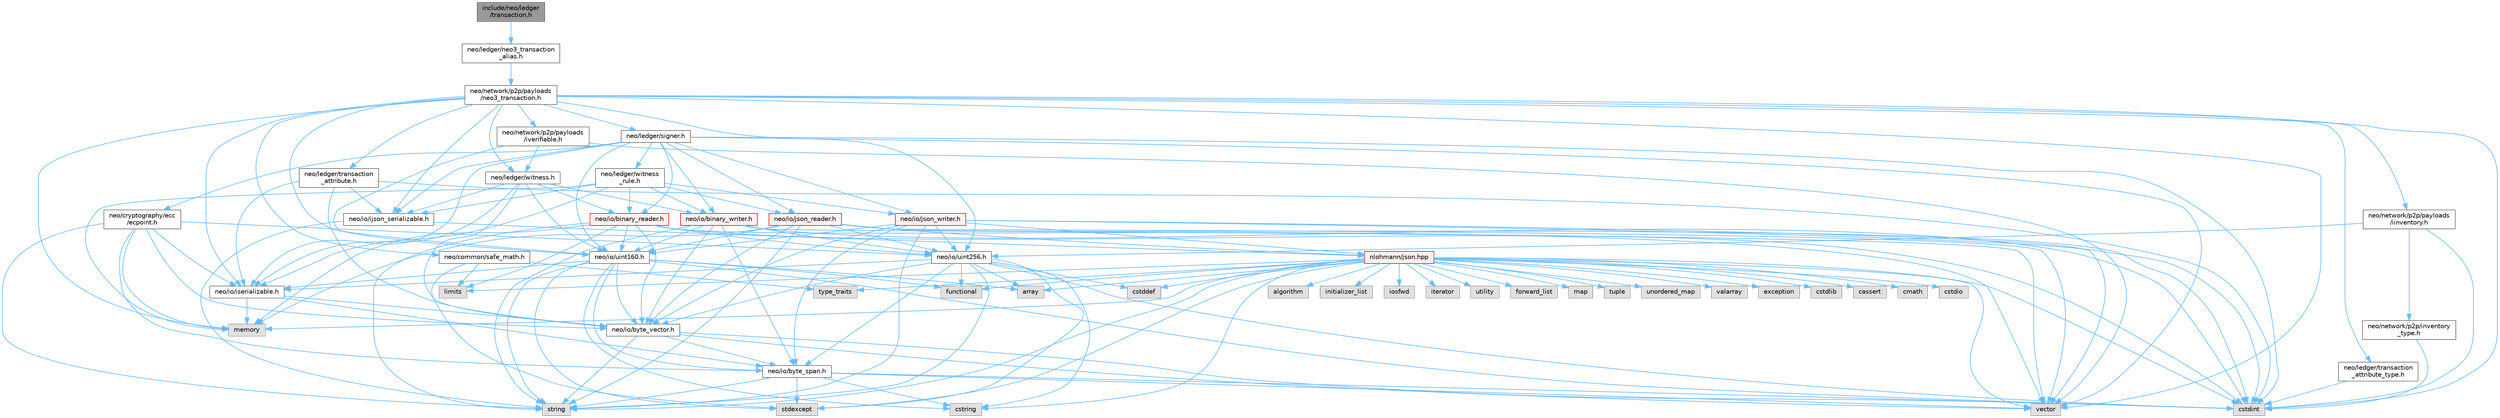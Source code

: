 digraph "include/neo/ledger/transaction.h"
{
 // LATEX_PDF_SIZE
  bgcolor="transparent";
  edge [fontname=Helvetica,fontsize=10,labelfontname=Helvetica,labelfontsize=10];
  node [fontname=Helvetica,fontsize=10,shape=box,height=0.2,width=0.4];
  Node1 [id="Node000001",label="include/neo/ledger\l/transaction.h",height=0.2,width=0.4,color="gray40", fillcolor="grey60", style="filled", fontcolor="black",tooltip=" "];
  Node1 -> Node2 [id="edge1_Node000001_Node000002",color="steelblue1",style="solid",tooltip=" "];
  Node2 [id="Node000002",label="neo/ledger/neo3_transaction\l_alias.h",height=0.2,width=0.4,color="grey40", fillcolor="white", style="filled",URL="$neo3__transaction__alias_8h.html",tooltip=" "];
  Node2 -> Node3 [id="edge2_Node000002_Node000003",color="steelblue1",style="solid",tooltip=" "];
  Node3 [id="Node000003",label="neo/network/p2p/payloads\l/neo3_transaction.h",height=0.2,width=0.4,color="grey40", fillcolor="white", style="filled",URL="$neo3__transaction_8h.html",tooltip=" "];
  Node3 -> Node4 [id="edge3_Node000003_Node000004",color="steelblue1",style="solid",tooltip=" "];
  Node4 [id="Node000004",label="neo/common/safe_math.h",height=0.2,width=0.4,color="grey40", fillcolor="white", style="filled",URL="$safe__math_8h.html",tooltip=" "];
  Node4 -> Node5 [id="edge4_Node000004_Node000005",color="steelblue1",style="solid",tooltip=" "];
  Node5 [id="Node000005",label="limits",height=0.2,width=0.4,color="grey60", fillcolor="#E0E0E0", style="filled",tooltip=" "];
  Node4 -> Node6 [id="edge5_Node000004_Node000006",color="steelblue1",style="solid",tooltip=" "];
  Node6 [id="Node000006",label="stdexcept",height=0.2,width=0.4,color="grey60", fillcolor="#E0E0E0", style="filled",tooltip=" "];
  Node4 -> Node7 [id="edge6_Node000004_Node000007",color="steelblue1",style="solid",tooltip=" "];
  Node7 [id="Node000007",label="type_traits",height=0.2,width=0.4,color="grey60", fillcolor="#E0E0E0", style="filled",tooltip=" "];
  Node3 -> Node8 [id="edge7_Node000003_Node000008",color="steelblue1",style="solid",tooltip=" "];
  Node8 [id="Node000008",label="neo/io/ijson_serializable.h",height=0.2,width=0.4,color="grey40", fillcolor="white", style="filled",URL="$ijson__serializable_8h.html",tooltip=" "];
  Node8 -> Node9 [id="edge8_Node000008_Node000009",color="steelblue1",style="solid",tooltip=" "];
  Node9 [id="Node000009",label="nlohmann/json.hpp",height=0.2,width=0.4,color="red", fillcolor="#FFF0F0", style="filled",URL="$json_8hpp.html",tooltip=" "];
  Node9 -> Node10 [id="edge9_Node000009_Node000010",color="steelblue1",style="solid",tooltip=" "];
  Node10 [id="Node000010",label="algorithm",height=0.2,width=0.4,color="grey60", fillcolor="#E0E0E0", style="filled",tooltip=" "];
  Node9 -> Node11 [id="edge10_Node000009_Node000011",color="steelblue1",style="solid",tooltip=" "];
  Node11 [id="Node000011",label="cstddef",height=0.2,width=0.4,color="grey60", fillcolor="#E0E0E0", style="filled",tooltip=" "];
  Node9 -> Node12 [id="edge11_Node000009_Node000012",color="steelblue1",style="solid",tooltip=" "];
  Node12 [id="Node000012",label="functional",height=0.2,width=0.4,color="grey60", fillcolor="#E0E0E0", style="filled",tooltip=" "];
  Node9 -> Node13 [id="edge12_Node000009_Node000013",color="steelblue1",style="solid",tooltip=" "];
  Node13 [id="Node000013",label="initializer_list",height=0.2,width=0.4,color="grey60", fillcolor="#E0E0E0", style="filled",tooltip=" "];
  Node9 -> Node14 [id="edge13_Node000009_Node000014",color="steelblue1",style="solid",tooltip=" "];
  Node14 [id="Node000014",label="iosfwd",height=0.2,width=0.4,color="grey60", fillcolor="#E0E0E0", style="filled",tooltip=" "];
  Node9 -> Node15 [id="edge14_Node000009_Node000015",color="steelblue1",style="solid",tooltip=" "];
  Node15 [id="Node000015",label="iterator",height=0.2,width=0.4,color="grey60", fillcolor="#E0E0E0", style="filled",tooltip=" "];
  Node9 -> Node16 [id="edge15_Node000009_Node000016",color="steelblue1",style="solid",tooltip=" "];
  Node16 [id="Node000016",label="memory",height=0.2,width=0.4,color="grey60", fillcolor="#E0E0E0", style="filled",tooltip=" "];
  Node9 -> Node17 [id="edge16_Node000009_Node000017",color="steelblue1",style="solid",tooltip=" "];
  Node17 [id="Node000017",label="string",height=0.2,width=0.4,color="grey60", fillcolor="#E0E0E0", style="filled",tooltip=" "];
  Node9 -> Node18 [id="edge17_Node000009_Node000018",color="steelblue1",style="solid",tooltip=" "];
  Node18 [id="Node000018",label="utility",height=0.2,width=0.4,color="grey60", fillcolor="#E0E0E0", style="filled",tooltip=" "];
  Node9 -> Node19 [id="edge18_Node000009_Node000019",color="steelblue1",style="solid",tooltip=" "];
  Node19 [id="Node000019",label="vector",height=0.2,width=0.4,color="grey60", fillcolor="#E0E0E0", style="filled",tooltip=" "];
  Node9 -> Node20 [id="edge19_Node000009_Node000020",color="steelblue1",style="solid",tooltip=" "];
  Node20 [id="Node000020",label="array",height=0.2,width=0.4,color="grey60", fillcolor="#E0E0E0", style="filled",tooltip=" "];
  Node9 -> Node21 [id="edge20_Node000009_Node000021",color="steelblue1",style="solid",tooltip=" "];
  Node21 [id="Node000021",label="forward_list",height=0.2,width=0.4,color="grey60", fillcolor="#E0E0E0", style="filled",tooltip=" "];
  Node9 -> Node22 [id="edge21_Node000009_Node000022",color="steelblue1",style="solid",tooltip=" "];
  Node22 [id="Node000022",label="map",height=0.2,width=0.4,color="grey60", fillcolor="#E0E0E0", style="filled",tooltip=" "];
  Node9 -> Node23 [id="edge22_Node000009_Node000023",color="steelblue1",style="solid",tooltip=" "];
  Node23 [id="Node000023",label="tuple",height=0.2,width=0.4,color="grey60", fillcolor="#E0E0E0", style="filled",tooltip=" "];
  Node9 -> Node7 [id="edge23_Node000009_Node000007",color="steelblue1",style="solid",tooltip=" "];
  Node9 -> Node24 [id="edge24_Node000009_Node000024",color="steelblue1",style="solid",tooltip=" "];
  Node24 [id="Node000024",label="unordered_map",height=0.2,width=0.4,color="grey60", fillcolor="#E0E0E0", style="filled",tooltip=" "];
  Node9 -> Node25 [id="edge25_Node000009_Node000025",color="steelblue1",style="solid",tooltip=" "];
  Node25 [id="Node000025",label="valarray",height=0.2,width=0.4,color="grey60", fillcolor="#E0E0E0", style="filled",tooltip=" "];
  Node9 -> Node26 [id="edge26_Node000009_Node000026",color="steelblue1",style="solid",tooltip=" "];
  Node26 [id="Node000026",label="exception",height=0.2,width=0.4,color="grey60", fillcolor="#E0E0E0", style="filled",tooltip=" "];
  Node9 -> Node6 [id="edge27_Node000009_Node000006",color="steelblue1",style="solid",tooltip=" "];
  Node9 -> Node27 [id="edge28_Node000009_Node000027",color="steelblue1",style="solid",tooltip=" "];
  Node27 [id="Node000027",label="cstdint",height=0.2,width=0.4,color="grey60", fillcolor="#E0E0E0", style="filled",tooltip=" "];
  Node9 -> Node28 [id="edge29_Node000009_Node000028",color="steelblue1",style="solid",tooltip=" "];
  Node28 [id="Node000028",label="cstdlib",height=0.2,width=0.4,color="grey60", fillcolor="#E0E0E0", style="filled",tooltip=" "];
  Node9 -> Node29 [id="edge30_Node000009_Node000029",color="steelblue1",style="solid",tooltip=" "];
  Node29 [id="Node000029",label="cassert",height=0.2,width=0.4,color="grey60", fillcolor="#E0E0E0", style="filled",tooltip=" "];
  Node9 -> Node5 [id="edge31_Node000009_Node000005",color="steelblue1",style="solid",tooltip=" "];
  Node9 -> Node30 [id="edge32_Node000009_Node000030",color="steelblue1",style="solid",tooltip=" "];
  Node30 [id="Node000030",label="cstring",height=0.2,width=0.4,color="grey60", fillcolor="#E0E0E0", style="filled",tooltip=" "];
  Node9 -> Node31 [id="edge33_Node000009_Node000031",color="steelblue1",style="solid",tooltip=" "];
  Node31 [id="Node000031",label="cmath",height=0.2,width=0.4,color="grey60", fillcolor="#E0E0E0", style="filled",tooltip=" "];
  Node9 -> Node32 [id="edge34_Node000009_Node000032",color="steelblue1",style="solid",tooltip=" "];
  Node32 [id="Node000032",label="cstdio",height=0.2,width=0.4,color="grey60", fillcolor="#E0E0E0", style="filled",tooltip=" "];
  Node8 -> Node17 [id="edge35_Node000008_Node000017",color="steelblue1",style="solid",tooltip=" "];
  Node3 -> Node41 [id="edge36_Node000003_Node000041",color="steelblue1",style="solid",tooltip=" "];
  Node41 [id="Node000041",label="neo/io/iserializable.h",height=0.2,width=0.4,color="grey40", fillcolor="white", style="filled",URL="$iserializable_8h.html",tooltip=" "];
  Node41 -> Node42 [id="edge37_Node000041_Node000042",color="steelblue1",style="solid",tooltip=" "];
  Node42 [id="Node000042",label="neo/io/byte_span.h",height=0.2,width=0.4,color="grey40", fillcolor="white", style="filled",URL="$io_2byte__span_8h.html",tooltip=" "];
  Node42 -> Node27 [id="edge38_Node000042_Node000027",color="steelblue1",style="solid",tooltip=" "];
  Node42 -> Node30 [id="edge39_Node000042_Node000030",color="steelblue1",style="solid",tooltip=" "];
  Node42 -> Node6 [id="edge40_Node000042_Node000006",color="steelblue1",style="solid",tooltip=" "];
  Node42 -> Node17 [id="edge41_Node000042_Node000017",color="steelblue1",style="solid",tooltip=" "];
  Node42 -> Node19 [id="edge42_Node000042_Node000019",color="steelblue1",style="solid",tooltip=" "];
  Node41 -> Node43 [id="edge43_Node000041_Node000043",color="steelblue1",style="solid",tooltip=" "];
  Node43 [id="Node000043",label="neo/io/byte_vector.h",height=0.2,width=0.4,color="grey40", fillcolor="white", style="filled",URL="$io_2byte__vector_8h.html",tooltip=" "];
  Node43 -> Node42 [id="edge44_Node000043_Node000042",color="steelblue1",style="solid",tooltip=" "];
  Node43 -> Node27 [id="edge45_Node000043_Node000027",color="steelblue1",style="solid",tooltip=" "];
  Node43 -> Node17 [id="edge46_Node000043_Node000017",color="steelblue1",style="solid",tooltip=" "];
  Node43 -> Node19 [id="edge47_Node000043_Node000019",color="steelblue1",style="solid",tooltip=" "];
  Node41 -> Node16 [id="edge48_Node000041_Node000016",color="steelblue1",style="solid",tooltip=" "];
  Node3 -> Node44 [id="edge49_Node000003_Node000044",color="steelblue1",style="solid",tooltip=" "];
  Node44 [id="Node000044",label="neo/io/uint160.h",height=0.2,width=0.4,color="grey40", fillcolor="white", style="filled",URL="$uint160_8h.html",tooltip=" "];
  Node44 -> Node42 [id="edge50_Node000044_Node000042",color="steelblue1",style="solid",tooltip=" "];
  Node44 -> Node43 [id="edge51_Node000044_Node000043",color="steelblue1",style="solid",tooltip=" "];
  Node44 -> Node41 [id="edge52_Node000044_Node000041",color="steelblue1",style="solid",tooltip=" "];
  Node44 -> Node20 [id="edge53_Node000044_Node000020",color="steelblue1",style="solid",tooltip=" "];
  Node44 -> Node27 [id="edge54_Node000044_Node000027",color="steelblue1",style="solid",tooltip=" "];
  Node44 -> Node30 [id="edge55_Node000044_Node000030",color="steelblue1",style="solid",tooltip=" "];
  Node44 -> Node12 [id="edge56_Node000044_Node000012",color="steelblue1",style="solid",tooltip=" "];
  Node44 -> Node6 [id="edge57_Node000044_Node000006",color="steelblue1",style="solid",tooltip=" "];
  Node44 -> Node17 [id="edge58_Node000044_Node000017",color="steelblue1",style="solid",tooltip=" "];
  Node3 -> Node45 [id="edge59_Node000003_Node000045",color="steelblue1",style="solid",tooltip=" "];
  Node45 [id="Node000045",label="neo/io/uint256.h",height=0.2,width=0.4,color="grey40", fillcolor="white", style="filled",URL="$uint256_8h.html",tooltip=" "];
  Node45 -> Node42 [id="edge60_Node000045_Node000042",color="steelblue1",style="solid",tooltip=" "];
  Node45 -> Node43 [id="edge61_Node000045_Node000043",color="steelblue1",style="solid",tooltip=" "];
  Node45 -> Node41 [id="edge62_Node000045_Node000041",color="steelblue1",style="solid",tooltip=" "];
  Node45 -> Node20 [id="edge63_Node000045_Node000020",color="steelblue1",style="solid",tooltip=" "];
  Node45 -> Node11 [id="edge64_Node000045_Node000011",color="steelblue1",style="solid",tooltip=" "];
  Node45 -> Node27 [id="edge65_Node000045_Node000027",color="steelblue1",style="solid",tooltip=" "];
  Node45 -> Node30 [id="edge66_Node000045_Node000030",color="steelblue1",style="solid",tooltip=" "];
  Node45 -> Node12 [id="edge67_Node000045_Node000012",color="steelblue1",style="solid",tooltip=" "];
  Node45 -> Node6 [id="edge68_Node000045_Node000006",color="steelblue1",style="solid",tooltip=" "];
  Node45 -> Node17 [id="edge69_Node000045_Node000017",color="steelblue1",style="solid",tooltip=" "];
  Node3 -> Node46 [id="edge70_Node000003_Node000046",color="steelblue1",style="solid",tooltip=" "];
  Node46 [id="Node000046",label="neo/ledger/signer.h",height=0.2,width=0.4,color="grey40", fillcolor="white", style="filled",URL="$signer_8h.html",tooltip=" "];
  Node46 -> Node47 [id="edge71_Node000046_Node000047",color="steelblue1",style="solid",tooltip=" "];
  Node47 [id="Node000047",label="neo/cryptography/ecc\l/ecpoint.h",height=0.2,width=0.4,color="grey40", fillcolor="white", style="filled",URL="$ecpoint_8h.html",tooltip=" "];
  Node47 -> Node42 [id="edge72_Node000047_Node000042",color="steelblue1",style="solid",tooltip=" "];
  Node47 -> Node43 [id="edge73_Node000047_Node000043",color="steelblue1",style="solid",tooltip=" "];
  Node47 -> Node41 [id="edge74_Node000047_Node000041",color="steelblue1",style="solid",tooltip=" "];
  Node47 -> Node45 [id="edge75_Node000047_Node000045",color="steelblue1",style="solid",tooltip=" "];
  Node47 -> Node16 [id="edge76_Node000047_Node000016",color="steelblue1",style="solid",tooltip=" "];
  Node47 -> Node17 [id="edge77_Node000047_Node000017",color="steelblue1",style="solid",tooltip=" "];
  Node46 -> Node48 [id="edge78_Node000046_Node000048",color="steelblue1",style="solid",tooltip=" "];
  Node48 [id="Node000048",label="neo/io/binary_reader.h",height=0.2,width=0.4,color="red", fillcolor="#FFF0F0", style="filled",URL="$binary__reader_8h.html",tooltip=" "];
  Node48 -> Node43 [id="edge79_Node000048_Node000043",color="steelblue1",style="solid",tooltip=" "];
  Node48 -> Node44 [id="edge80_Node000048_Node000044",color="steelblue1",style="solid",tooltip=" "];
  Node48 -> Node45 [id="edge81_Node000048_Node000045",color="steelblue1",style="solid",tooltip=" "];
  Node48 -> Node27 [id="edge82_Node000048_Node000027",color="steelblue1",style="solid",tooltip=" "];
  Node48 -> Node5 [id="edge83_Node000048_Node000005",color="steelblue1",style="solid",tooltip=" "];
  Node48 -> Node16 [id="edge84_Node000048_Node000016",color="steelblue1",style="solid",tooltip=" "];
  Node48 -> Node17 [id="edge85_Node000048_Node000017",color="steelblue1",style="solid",tooltip=" "];
  Node48 -> Node19 [id="edge86_Node000048_Node000019",color="steelblue1",style="solid",tooltip=" "];
  Node46 -> Node51 [id="edge87_Node000046_Node000051",color="steelblue1",style="solid",tooltip=" "];
  Node51 [id="Node000051",label="neo/io/binary_writer.h",height=0.2,width=0.4,color="red", fillcolor="#FFF0F0", style="filled",URL="$binary__writer_8h.html",tooltip=" "];
  Node51 -> Node42 [id="edge88_Node000051_Node000042",color="steelblue1",style="solid",tooltip=" "];
  Node51 -> Node43 [id="edge89_Node000051_Node000043",color="steelblue1",style="solid",tooltip=" "];
  Node51 -> Node44 [id="edge90_Node000051_Node000044",color="steelblue1",style="solid",tooltip=" "];
  Node51 -> Node45 [id="edge91_Node000051_Node000045",color="steelblue1",style="solid",tooltip=" "];
  Node51 -> Node27 [id="edge92_Node000051_Node000027",color="steelblue1",style="solid",tooltip=" "];
  Node51 -> Node17 [id="edge93_Node000051_Node000017",color="steelblue1",style="solid",tooltip=" "];
  Node51 -> Node19 [id="edge94_Node000051_Node000019",color="steelblue1",style="solid",tooltip=" "];
  Node46 -> Node8 [id="edge95_Node000046_Node000008",color="steelblue1",style="solid",tooltip=" "];
  Node46 -> Node41 [id="edge96_Node000046_Node000041",color="steelblue1",style="solid",tooltip=" "];
  Node46 -> Node52 [id="edge97_Node000046_Node000052",color="steelblue1",style="solid",tooltip=" "];
  Node52 [id="Node000052",label="neo/io/json_reader.h",height=0.2,width=0.4,color="red", fillcolor="#FFF0F0", style="filled",URL="$json__reader_8h.html",tooltip=" "];
  Node52 -> Node43 [id="edge98_Node000052_Node000043",color="steelblue1",style="solid",tooltip=" "];
  Node52 -> Node44 [id="edge99_Node000052_Node000044",color="steelblue1",style="solid",tooltip=" "];
  Node52 -> Node45 [id="edge100_Node000052_Node000045",color="steelblue1",style="solid",tooltip=" "];
  Node52 -> Node27 [id="edge101_Node000052_Node000027",color="steelblue1",style="solid",tooltip=" "];
  Node52 -> Node16 [id="edge102_Node000052_Node000016",color="steelblue1",style="solid",tooltip=" "];
  Node52 -> Node9 [id="edge103_Node000052_Node000009",color="steelblue1",style="solid",tooltip=" "];
  Node52 -> Node17 [id="edge104_Node000052_Node000017",color="steelblue1",style="solid",tooltip=" "];
  Node52 -> Node19 [id="edge105_Node000052_Node000019",color="steelblue1",style="solid",tooltip=" "];
  Node46 -> Node54 [id="edge106_Node000046_Node000054",color="steelblue1",style="solid",tooltip=" "];
  Node54 [id="Node000054",label="neo/io/json_writer.h",height=0.2,width=0.4,color="red", fillcolor="#FFF0F0", style="filled",URL="$json__writer_8h.html",tooltip=" "];
  Node54 -> Node42 [id="edge107_Node000054_Node000042",color="steelblue1",style="solid",tooltip=" "];
  Node54 -> Node43 [id="edge108_Node000054_Node000043",color="steelblue1",style="solid",tooltip=" "];
  Node54 -> Node44 [id="edge109_Node000054_Node000044",color="steelblue1",style="solid",tooltip=" "];
  Node54 -> Node45 [id="edge110_Node000054_Node000045",color="steelblue1",style="solid",tooltip=" "];
  Node54 -> Node27 [id="edge111_Node000054_Node000027",color="steelblue1",style="solid",tooltip=" "];
  Node54 -> Node9 [id="edge112_Node000054_Node000009",color="steelblue1",style="solid",tooltip=" "];
  Node54 -> Node17 [id="edge113_Node000054_Node000017",color="steelblue1",style="solid",tooltip=" "];
  Node54 -> Node19 [id="edge114_Node000054_Node000019",color="steelblue1",style="solid",tooltip=" "];
  Node46 -> Node44 [id="edge115_Node000046_Node000044",color="steelblue1",style="solid",tooltip=" "];
  Node46 -> Node55 [id="edge116_Node000046_Node000055",color="steelblue1",style="solid",tooltip=" "];
  Node55 [id="Node000055",label="neo/ledger/witness\l_rule.h",height=0.2,width=0.4,color="grey40", fillcolor="white", style="filled",URL="$witness__rule_8h.html",tooltip=" "];
  Node55 -> Node48 [id="edge117_Node000055_Node000048",color="steelblue1",style="solid",tooltip=" "];
  Node55 -> Node51 [id="edge118_Node000055_Node000051",color="steelblue1",style="solid",tooltip=" "];
  Node55 -> Node8 [id="edge119_Node000055_Node000008",color="steelblue1",style="solid",tooltip=" "];
  Node55 -> Node41 [id="edge120_Node000055_Node000041",color="steelblue1",style="solid",tooltip=" "];
  Node55 -> Node52 [id="edge121_Node000055_Node000052",color="steelblue1",style="solid",tooltip=" "];
  Node55 -> Node54 [id="edge122_Node000055_Node000054",color="steelblue1",style="solid",tooltip=" "];
  Node55 -> Node16 [id="edge123_Node000055_Node000016",color="steelblue1",style="solid",tooltip=" "];
  Node46 -> Node27 [id="edge124_Node000046_Node000027",color="steelblue1",style="solid",tooltip=" "];
  Node46 -> Node19 [id="edge125_Node000046_Node000019",color="steelblue1",style="solid",tooltip=" "];
  Node3 -> Node56 [id="edge126_Node000003_Node000056",color="steelblue1",style="solid",tooltip=" "];
  Node56 [id="Node000056",label="neo/ledger/transaction\l_attribute.h",height=0.2,width=0.4,color="grey40", fillcolor="white", style="filled",URL="$transaction__attribute_8h.html",tooltip=" "];
  Node56 -> Node43 [id="edge127_Node000056_Node000043",color="steelblue1",style="solid",tooltip=" "];
  Node56 -> Node8 [id="edge128_Node000056_Node000008",color="steelblue1",style="solid",tooltip=" "];
  Node56 -> Node41 [id="edge129_Node000056_Node000041",color="steelblue1",style="solid",tooltip=" "];
  Node56 -> Node27 [id="edge130_Node000056_Node000027",color="steelblue1",style="solid",tooltip=" "];
  Node3 -> Node57 [id="edge131_Node000003_Node000057",color="steelblue1",style="solid",tooltip=" "];
  Node57 [id="Node000057",label="neo/ledger/transaction\l_attribute_type.h",height=0.2,width=0.4,color="grey40", fillcolor="white", style="filled",URL="$transaction__attribute__type_8h.html",tooltip=" "];
  Node57 -> Node27 [id="edge132_Node000057_Node000027",color="steelblue1",style="solid",tooltip=" "];
  Node3 -> Node58 [id="edge133_Node000003_Node000058",color="steelblue1",style="solid",tooltip=" "];
  Node58 [id="Node000058",label="neo/ledger/witness.h",height=0.2,width=0.4,color="grey40", fillcolor="white", style="filled",URL="$ledger_2witness_8h.html",tooltip=" "];
  Node58 -> Node48 [id="edge134_Node000058_Node000048",color="steelblue1",style="solid",tooltip=" "];
  Node58 -> Node51 [id="edge135_Node000058_Node000051",color="steelblue1",style="solid",tooltip=" "];
  Node58 -> Node43 [id="edge136_Node000058_Node000043",color="steelblue1",style="solid",tooltip=" "];
  Node58 -> Node8 [id="edge137_Node000058_Node000008",color="steelblue1",style="solid",tooltip=" "];
  Node58 -> Node41 [id="edge138_Node000058_Node000041",color="steelblue1",style="solid",tooltip=" "];
  Node58 -> Node44 [id="edge139_Node000058_Node000044",color="steelblue1",style="solid",tooltip=" "];
  Node3 -> Node59 [id="edge140_Node000003_Node000059",color="steelblue1",style="solid",tooltip=" "];
  Node59 [id="Node000059",label="neo/network/p2p/payloads\l/iinventory.h",height=0.2,width=0.4,color="grey40", fillcolor="white", style="filled",URL="$payloads_2iinventory_8h.html",tooltip=" "];
  Node59 -> Node45 [id="edge141_Node000059_Node000045",color="steelblue1",style="solid",tooltip=" "];
  Node59 -> Node60 [id="edge142_Node000059_Node000060",color="steelblue1",style="solid",tooltip=" "];
  Node60 [id="Node000060",label="neo/network/p2p/inventory\l_type.h",height=0.2,width=0.4,color="grey40", fillcolor="white", style="filled",URL="$p2p_2inventory__type_8h.html",tooltip=" "];
  Node60 -> Node27 [id="edge143_Node000060_Node000027",color="steelblue1",style="solid",tooltip=" "];
  Node59 -> Node27 [id="edge144_Node000059_Node000027",color="steelblue1",style="solid",tooltip=" "];
  Node3 -> Node61 [id="edge145_Node000003_Node000061",color="steelblue1",style="solid",tooltip=" "];
  Node61 [id="Node000061",label="neo/network/p2p/payloads\l/iverifiable.h",height=0.2,width=0.4,color="grey40", fillcolor="white", style="filled",URL="$iverifiable_8h.html",tooltip=" "];
  Node61 -> Node44 [id="edge146_Node000061_Node000044",color="steelblue1",style="solid",tooltip=" "];
  Node61 -> Node58 [id="edge147_Node000061_Node000058",color="steelblue1",style="solid",tooltip=" "];
  Node61 -> Node19 [id="edge148_Node000061_Node000019",color="steelblue1",style="solid",tooltip=" "];
  Node3 -> Node27 [id="edge149_Node000003_Node000027",color="steelblue1",style="solid",tooltip=" "];
  Node3 -> Node16 [id="edge150_Node000003_Node000016",color="steelblue1",style="solid",tooltip=" "];
  Node3 -> Node19 [id="edge151_Node000003_Node000019",color="steelblue1",style="solid",tooltip=" "];
}
